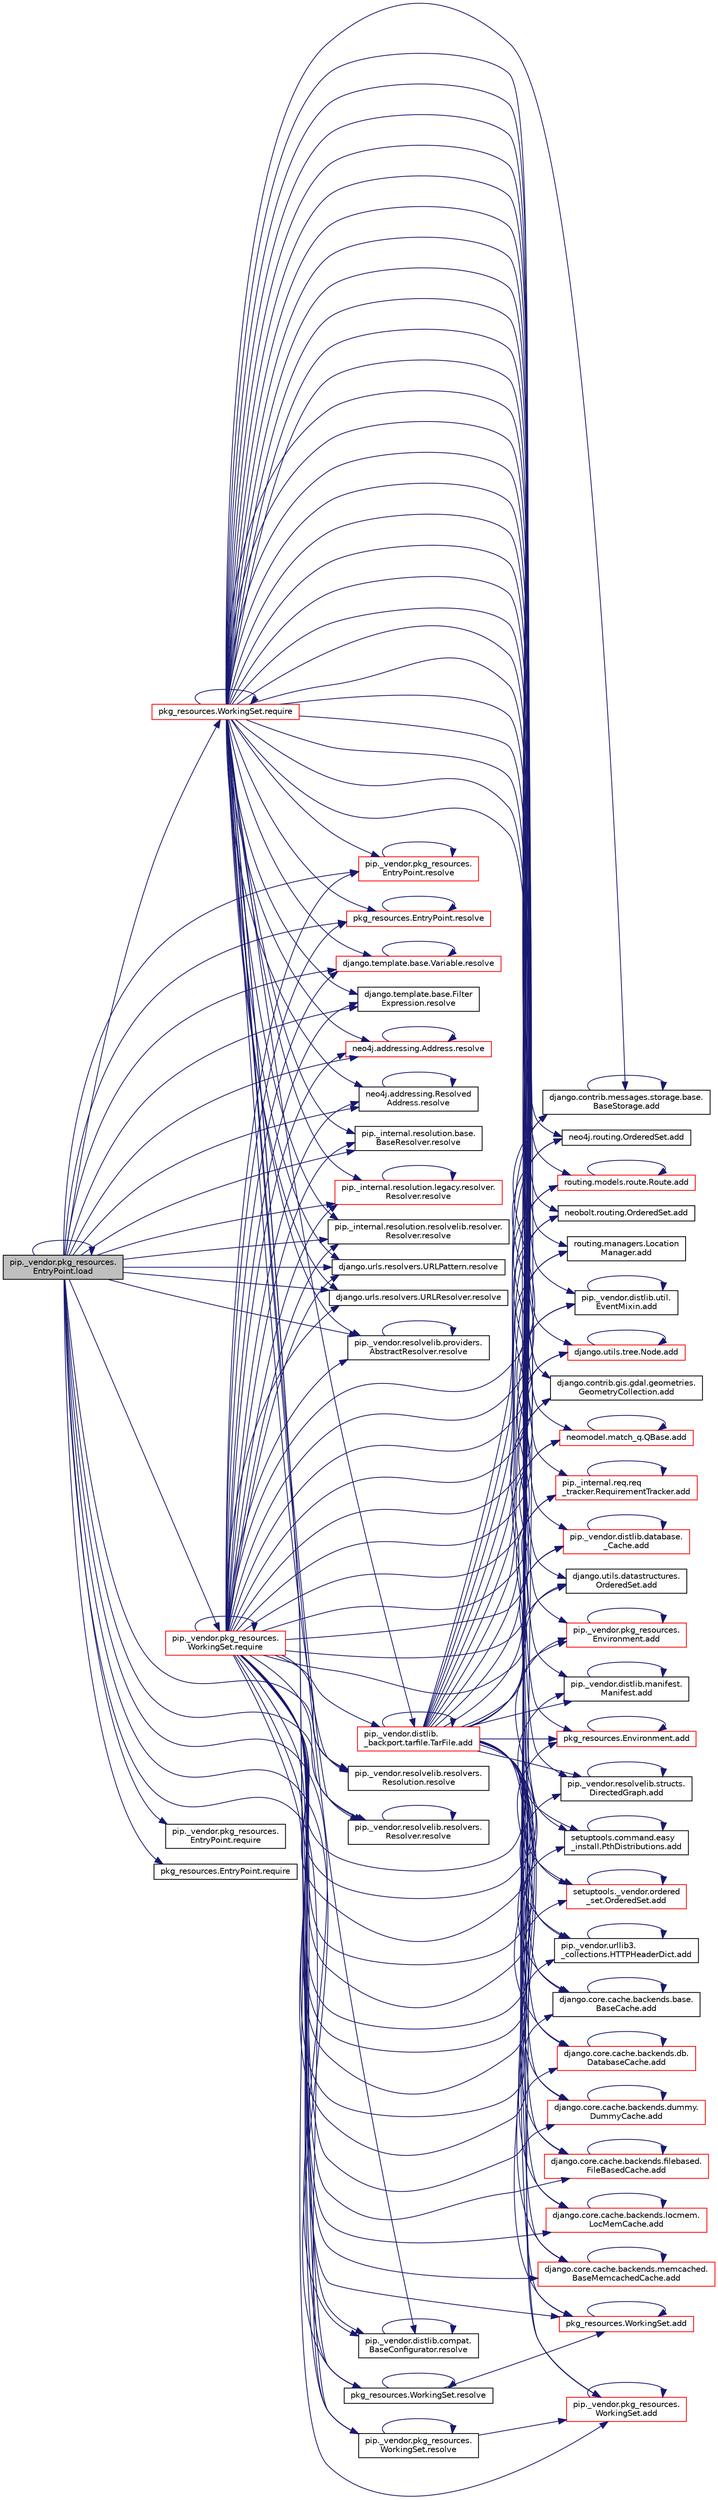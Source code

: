 digraph "pip._vendor.pkg_resources.EntryPoint.load"
{
 // LATEX_PDF_SIZE
  edge [fontname="Helvetica",fontsize="10",labelfontname="Helvetica",labelfontsize="10"];
  node [fontname="Helvetica",fontsize="10",shape=record];
  rankdir="LR";
  Node1 [label="pip._vendor.pkg_resources.\lEntryPoint.load",height=0.2,width=0.4,color="black", fillcolor="grey75", style="filled", fontcolor="black",tooltip=" "];
  Node1 -> Node1 [color="midnightblue",fontsize="10",style="solid",fontname="Helvetica"];
  Node1 -> Node2 [color="midnightblue",fontsize="10",style="solid",fontname="Helvetica"];
  Node2 [label="pip._vendor.pkg_resources.\lWorkingSet.require",height=0.2,width=0.4,color="red", fillcolor="white", style="filled",URL="$da/d4f/classpip_1_1__vendor_1_1pkg__resources_1_1_working_set.html#a3e06498f30579d47e25fffe036206a80",tooltip=" "];
  Node2 -> Node3 [color="midnightblue",fontsize="10",style="solid",fontname="Helvetica"];
  Node3 [label="routing.managers.Location\lManager.add",height=0.2,width=0.4,color="black", fillcolor="white", style="filled",URL="$d4/d05/classrouting_1_1managers_1_1_location_manager.html#a0e379ba61e042a6233a6a213622126f8",tooltip=" "];
  Node2 -> Node4 [color="midnightblue",fontsize="10",style="solid",fontname="Helvetica"];
  Node4 [label="django.utils.tree.Node.add",height=0.2,width=0.4,color="red", fillcolor="white", style="filled",URL="$d3/d76/classdjango_1_1utils_1_1tree_1_1_node.html#ae1010ad26ddf8dc21be829eacb2914c6",tooltip=" "];
  Node4 -> Node4 [color="midnightblue",fontsize="10",style="solid",fontname="Helvetica"];
  Node2 -> Node7 [color="midnightblue",fontsize="10",style="solid",fontname="Helvetica"];
  Node7 [label="neomodel.match_q.QBase.add",height=0.2,width=0.4,color="red", fillcolor="white", style="filled",URL="$de/dc8/classneomodel_1_1match__q_1_1_q_base.html#ad73a352adfb8d3f824a02307054b89e6",tooltip=" "];
  Node7 -> Node7 [color="midnightblue",fontsize="10",style="solid",fontname="Helvetica"];
  Node2 -> Node8 [color="midnightblue",fontsize="10",style="solid",fontname="Helvetica"];
  Node8 [label="pip._vendor.distlib.database.\l_Cache.add",height=0.2,width=0.4,color="red", fillcolor="white", style="filled",URL="$d8/dcd/classpip_1_1__vendor_1_1distlib_1_1database_1_1___cache.html#a98296c2e1af8395fc035df3fdfc400fc",tooltip=" "];
  Node8 -> Node8 [color="midnightblue",fontsize="10",style="solid",fontname="Helvetica"];
  Node2 -> Node115 [color="midnightblue",fontsize="10",style="solid",fontname="Helvetica"];
  Node115 [label="pip._vendor.pkg_resources.\lEnvironment.add",height=0.2,width=0.4,color="red", fillcolor="white", style="filled",URL="$de/d79/classpip_1_1__vendor_1_1pkg__resources_1_1_environment.html#a81284f46d9fa7b21a5f9a4e710fe80cf",tooltip=" "];
  Node115 -> Node115 [color="midnightblue",fontsize="10",style="solid",fontname="Helvetica"];
  Node2 -> Node121 [color="midnightblue",fontsize="10",style="solid",fontname="Helvetica"];
  Node121 [label="pkg_resources.Environment.add",height=0.2,width=0.4,color="red", fillcolor="white", style="filled",URL="$dd/d81/classpkg__resources_1_1_environment.html#a0ba8999abdb4cbc7a1965766560197fc",tooltip=" "];
  Node121 -> Node121 [color="midnightblue",fontsize="10",style="solid",fontname="Helvetica"];
  Node2 -> Node122 [color="midnightblue",fontsize="10",style="solid",fontname="Helvetica"];
  Node122 [label="setuptools.command.easy\l_install.PthDistributions.add",height=0.2,width=0.4,color="black", fillcolor="white", style="filled",URL="$d2/d49/classsetuptools_1_1command_1_1easy__install_1_1_pth_distributions.html#a9225a5df3c1a4af13a45aa4d92e83cbf",tooltip=" "];
  Node122 -> Node122 [color="midnightblue",fontsize="10",style="solid",fontname="Helvetica"];
  Node2 -> Node123 [color="midnightblue",fontsize="10",style="solid",fontname="Helvetica"];
  Node123 [label="pip._vendor.pkg_resources.\lWorkingSet.add",height=0.2,width=0.4,color="red", fillcolor="white", style="filled",URL="$da/d4f/classpip_1_1__vendor_1_1pkg__resources_1_1_working_set.html#a721315d2a4a0a3ead71bf8d1b83261ce",tooltip=" "];
  Node123 -> Node123 [color="midnightblue",fontsize="10",style="solid",fontname="Helvetica"];
  Node2 -> Node126 [color="midnightblue",fontsize="10",style="solid",fontname="Helvetica"];
  Node126 [label="pkg_resources.WorkingSet.add",height=0.2,width=0.4,color="red", fillcolor="white", style="filled",URL="$d5/d96/classpkg__resources_1_1_working_set.html#ab12bd19b39a01d6013544ab543401a16",tooltip=" "];
  Node126 -> Node126 [color="midnightblue",fontsize="10",style="solid",fontname="Helvetica"];
  Node2 -> Node127 [color="midnightblue",fontsize="10",style="solid",fontname="Helvetica"];
  Node127 [label="neo4j.routing.OrderedSet.add",height=0.2,width=0.4,color="black", fillcolor="white", style="filled",URL="$da/d21/classneo4j_1_1routing_1_1_ordered_set.html#afe936373bcfa8bfbc9393f93c2412ec3",tooltip=" "];
  Node2 -> Node128 [color="midnightblue",fontsize="10",style="solid",fontname="Helvetica"];
  Node128 [label="neobolt.routing.OrderedSet.add",height=0.2,width=0.4,color="black", fillcolor="white", style="filled",URL="$de/d18/classneobolt_1_1routing_1_1_ordered_set.html#aab9d20be2357ea7f0a95de4b0e0ee03f",tooltip=" "];
  Node2 -> Node129 [color="midnightblue",fontsize="10",style="solid",fontname="Helvetica"];
  Node129 [label="pip._vendor.distlib.util.\lEventMixin.add",height=0.2,width=0.4,color="black", fillcolor="white", style="filled",URL="$d8/d44/classpip_1_1__vendor_1_1distlib_1_1util_1_1_event_mixin.html#a59395574411aaf4383687b2d5b0b9acd",tooltip=" "];
  Node129 -> Node129 [color="midnightblue",fontsize="10",style="solid",fontname="Helvetica"];
  Node2 -> Node130 [color="midnightblue",fontsize="10",style="solid",fontname="Helvetica"];
  Node130 [label="django.contrib.gis.gdal.geometries.\lGeometryCollection.add",height=0.2,width=0.4,color="black", fillcolor="white", style="filled",URL="$d3/d4a/classdjango_1_1contrib_1_1gis_1_1gdal_1_1geometries_1_1_geometry_collection.html#a91315ad82c5f1b0bbbeff54452af8fc0",tooltip=" "];
  Node2 -> Node131 [color="midnightblue",fontsize="10",style="solid",fontname="Helvetica"];
  Node131 [label="pip._internal.req.req\l_tracker.RequirementTracker.add",height=0.2,width=0.4,color="red", fillcolor="white", style="filled",URL="$da/d8b/classpip_1_1__internal_1_1req_1_1req__tracker_1_1_requirement_tracker.html#a4df47a583509cf0796bfdb2f9f7eac50",tooltip=" "];
  Node131 -> Node131 [color="midnightblue",fontsize="10",style="solid",fontname="Helvetica"];
  Node2 -> Node133 [color="midnightblue",fontsize="10",style="solid",fontname="Helvetica"];
  Node133 [label="django.utils.datastructures.\lOrderedSet.add",height=0.2,width=0.4,color="black", fillcolor="white", style="filled",URL="$df/d5d/classdjango_1_1utils_1_1datastructures_1_1_ordered_set.html#a3ad74fccaf1a0e2c616fba79fa20151a",tooltip=" "];
  Node2 -> Node134 [color="midnightblue",fontsize="10",style="solid",fontname="Helvetica"];
  Node134 [label="pip._vendor.distlib.manifest.\lManifest.add",height=0.2,width=0.4,color="black", fillcolor="white", style="filled",URL="$d2/d05/classpip_1_1__vendor_1_1distlib_1_1manifest_1_1_manifest.html#adb54bd095e16a9e59e0e674bd4808dad",tooltip=" "];
  Node134 -> Node134 [color="midnightblue",fontsize="10",style="solid",fontname="Helvetica"];
  Node2 -> Node135 [color="midnightblue",fontsize="10",style="solid",fontname="Helvetica"];
  Node135 [label="pip._vendor.resolvelib.structs.\lDirectedGraph.add",height=0.2,width=0.4,color="black", fillcolor="white", style="filled",URL="$df/de0/classpip_1_1__vendor_1_1resolvelib_1_1structs_1_1_directed_graph.html#a265181f1e6893b0836a8f01b10ac3a62",tooltip=" "];
  Node135 -> Node135 [color="midnightblue",fontsize="10",style="solid",fontname="Helvetica"];
  Node2 -> Node136 [color="midnightblue",fontsize="10",style="solid",fontname="Helvetica"];
  Node136 [label="setuptools._vendor.ordered\l_set.OrderedSet.add",height=0.2,width=0.4,color="red", fillcolor="white", style="filled",URL="$d0/d40/classsetuptools_1_1__vendor_1_1ordered__set_1_1_ordered_set.html#af53bf94a4162a3a93f25d7ccbe8bb7a2",tooltip=" "];
  Node136 -> Node136 [color="midnightblue",fontsize="10",style="solid",fontname="Helvetica"];
  Node2 -> Node476 [color="midnightblue",fontsize="10",style="solid",fontname="Helvetica"];
  Node476 [label="pip._vendor.urllib3.\l_collections.HTTPHeaderDict.add",height=0.2,width=0.4,color="black", fillcolor="white", style="filled",URL="$d8/dc7/classpip_1_1__vendor_1_1urllib3_1_1__collections_1_1_h_t_t_p_header_dict.html#a935f3bc67583fcae60019eb5faa0bcb1",tooltip=" "];
  Node476 -> Node476 [color="midnightblue",fontsize="10",style="solid",fontname="Helvetica"];
  Node2 -> Node477 [color="midnightblue",fontsize="10",style="solid",fontname="Helvetica"];
  Node477 [label="django.core.cache.backends.base.\lBaseCache.add",height=0.2,width=0.4,color="black", fillcolor="white", style="filled",URL="$d0/d87/classdjango_1_1core_1_1cache_1_1backends_1_1base_1_1_base_cache.html#a679d245e061f2a0d85d12504c857b935",tooltip=" "];
  Node477 -> Node477 [color="midnightblue",fontsize="10",style="solid",fontname="Helvetica"];
  Node2 -> Node478 [color="midnightblue",fontsize="10",style="solid",fontname="Helvetica"];
  Node478 [label="django.core.cache.backends.db.\lDatabaseCache.add",height=0.2,width=0.4,color="red", fillcolor="white", style="filled",URL="$d7/dcb/classdjango_1_1core_1_1cache_1_1backends_1_1db_1_1_database_cache.html#ae245db38b54f728e450264e5701c6b52",tooltip=" "];
  Node478 -> Node478 [color="midnightblue",fontsize="10",style="solid",fontname="Helvetica"];
  Node2 -> Node479 [color="midnightblue",fontsize="10",style="solid",fontname="Helvetica"];
  Node479 [label="django.core.cache.backends.dummy.\lDummyCache.add",height=0.2,width=0.4,color="red", fillcolor="white", style="filled",URL="$d6/db9/classdjango_1_1core_1_1cache_1_1backends_1_1dummy_1_1_dummy_cache.html#a01b7633a8c2530f33d4bb79fed4425dd",tooltip=" "];
  Node479 -> Node479 [color="midnightblue",fontsize="10",style="solid",fontname="Helvetica"];
  Node2 -> Node480 [color="midnightblue",fontsize="10",style="solid",fontname="Helvetica"];
  Node480 [label="django.core.cache.backends.filebased.\lFileBasedCache.add",height=0.2,width=0.4,color="red", fillcolor="white", style="filled",URL="$df/d01/classdjango_1_1core_1_1cache_1_1backends_1_1filebased_1_1_file_based_cache.html#a7f0e943dd6ee88a23c32829de3cc0325",tooltip=" "];
  Node480 -> Node480 [color="midnightblue",fontsize="10",style="solid",fontname="Helvetica"];
  Node2 -> Node2791 [color="midnightblue",fontsize="10",style="solid",fontname="Helvetica"];
  Node2791 [label="django.core.cache.backends.locmem.\lLocMemCache.add",height=0.2,width=0.4,color="red", fillcolor="white", style="filled",URL="$de/d7d/classdjango_1_1core_1_1cache_1_1backends_1_1locmem_1_1_loc_mem_cache.html#ab05195df25c098785f41338732f157ec",tooltip=" "];
  Node2791 -> Node2791 [color="midnightblue",fontsize="10",style="solid",fontname="Helvetica"];
  Node2 -> Node2792 [color="midnightblue",fontsize="10",style="solid",fontname="Helvetica"];
  Node2792 [label="django.core.cache.backends.memcached.\lBaseMemcachedCache.add",height=0.2,width=0.4,color="red", fillcolor="white", style="filled",URL="$d3/d36/classdjango_1_1core_1_1cache_1_1backends_1_1memcached_1_1_base_memcached_cache.html#a90346e1cd24f09ee4cb5e97be36a2419",tooltip=" "];
  Node2792 -> Node2792 [color="midnightblue",fontsize="10",style="solid",fontname="Helvetica"];
  Node2 -> Node2793 [color="midnightblue",fontsize="10",style="solid",fontname="Helvetica"];
  Node2793 [label="django.contrib.messages.storage.base.\lBaseStorage.add",height=0.2,width=0.4,color="black", fillcolor="white", style="filled",URL="$dc/dc3/classdjango_1_1contrib_1_1messages_1_1storage_1_1base_1_1_base_storage.html#aa2e55d80cb65abddd84d34025f2cb417",tooltip=" "];
  Node2793 -> Node2793 [color="midnightblue",fontsize="10",style="solid",fontname="Helvetica"];
  Node2 -> Node2794 [color="midnightblue",fontsize="10",style="solid",fontname="Helvetica"];
  Node2794 [label="routing.models.route.Route.add",height=0.2,width=0.4,color="red", fillcolor="white", style="filled",URL="$db/dfb/classrouting_1_1models_1_1route_1_1_route.html#a97840f5aedec5f8e9b9695af213ed01c",tooltip=" "];
  Node2794 -> Node2794 [color="midnightblue",fontsize="10",style="solid",fontname="Helvetica"];
  Node2 -> Node2800 [color="midnightblue",fontsize="10",style="solid",fontname="Helvetica"];
  Node2800 [label="pip._vendor.distlib.\l_backport.tarfile.TarFile.add",height=0.2,width=0.4,color="red", fillcolor="white", style="filled",URL="$d7/d1d/classpip_1_1__vendor_1_1distlib_1_1__backport_1_1tarfile_1_1_tar_file.html#a79067a66314d66032cb43144c54355a2",tooltip=" "];
  Node2800 -> Node3 [color="midnightblue",fontsize="10",style="solid",fontname="Helvetica"];
  Node2800 -> Node4 [color="midnightblue",fontsize="10",style="solid",fontname="Helvetica"];
  Node2800 -> Node7 [color="midnightblue",fontsize="10",style="solid",fontname="Helvetica"];
  Node2800 -> Node8 [color="midnightblue",fontsize="10",style="solid",fontname="Helvetica"];
  Node2800 -> Node115 [color="midnightblue",fontsize="10",style="solid",fontname="Helvetica"];
  Node2800 -> Node121 [color="midnightblue",fontsize="10",style="solid",fontname="Helvetica"];
  Node2800 -> Node122 [color="midnightblue",fontsize="10",style="solid",fontname="Helvetica"];
  Node2800 -> Node123 [color="midnightblue",fontsize="10",style="solid",fontname="Helvetica"];
  Node2800 -> Node126 [color="midnightblue",fontsize="10",style="solid",fontname="Helvetica"];
  Node2800 -> Node127 [color="midnightblue",fontsize="10",style="solid",fontname="Helvetica"];
  Node2800 -> Node128 [color="midnightblue",fontsize="10",style="solid",fontname="Helvetica"];
  Node2800 -> Node129 [color="midnightblue",fontsize="10",style="solid",fontname="Helvetica"];
  Node2800 -> Node130 [color="midnightblue",fontsize="10",style="solid",fontname="Helvetica"];
  Node2800 -> Node131 [color="midnightblue",fontsize="10",style="solid",fontname="Helvetica"];
  Node2800 -> Node133 [color="midnightblue",fontsize="10",style="solid",fontname="Helvetica"];
  Node2800 -> Node134 [color="midnightblue",fontsize="10",style="solid",fontname="Helvetica"];
  Node2800 -> Node135 [color="midnightblue",fontsize="10",style="solid",fontname="Helvetica"];
  Node2800 -> Node136 [color="midnightblue",fontsize="10",style="solid",fontname="Helvetica"];
  Node2800 -> Node476 [color="midnightblue",fontsize="10",style="solid",fontname="Helvetica"];
  Node2800 -> Node477 [color="midnightblue",fontsize="10",style="solid",fontname="Helvetica"];
  Node2800 -> Node478 [color="midnightblue",fontsize="10",style="solid",fontname="Helvetica"];
  Node2800 -> Node479 [color="midnightblue",fontsize="10",style="solid",fontname="Helvetica"];
  Node2800 -> Node480 [color="midnightblue",fontsize="10",style="solid",fontname="Helvetica"];
  Node2800 -> Node2791 [color="midnightblue",fontsize="10",style="solid",fontname="Helvetica"];
  Node2800 -> Node2792 [color="midnightblue",fontsize="10",style="solid",fontname="Helvetica"];
  Node2800 -> Node2793 [color="midnightblue",fontsize="10",style="solid",fontname="Helvetica"];
  Node2800 -> Node2794 [color="midnightblue",fontsize="10",style="solid",fontname="Helvetica"];
  Node2800 -> Node2800 [color="midnightblue",fontsize="10",style="solid",fontname="Helvetica"];
  Node2 -> Node2 [color="midnightblue",fontsize="10",style="solid",fontname="Helvetica"];
  Node2 -> Node5533 [color="midnightblue",fontsize="10",style="solid",fontname="Helvetica"];
  Node5533 [label="pip._vendor.pkg_resources.\lEntryPoint.resolve",height=0.2,width=0.4,color="red", fillcolor="white", style="filled",URL="$dc/d51/classpip_1_1__vendor_1_1pkg__resources_1_1_entry_point.html#a2d3a69e49b7173249cc45c746af895d9",tooltip=" "];
  Node5533 -> Node5533 [color="midnightblue",fontsize="10",style="solid",fontname="Helvetica"];
  Node2 -> Node5534 [color="midnightblue",fontsize="10",style="solid",fontname="Helvetica"];
  Node5534 [label="pkg_resources.EntryPoint.resolve",height=0.2,width=0.4,color="red", fillcolor="white", style="filled",URL="$de/dfa/classpkg__resources_1_1_entry_point.html#a8c0fa0efa7012aab6b5711f0932bac9a",tooltip=" "];
  Node5534 -> Node5534 [color="midnightblue",fontsize="10",style="solid",fontname="Helvetica"];
  Node2 -> Node5535 [color="midnightblue",fontsize="10",style="solid",fontname="Helvetica"];
  Node5535 [label="django.template.base.Variable.resolve",height=0.2,width=0.4,color="red", fillcolor="white", style="filled",URL="$d8/dfe/classdjango_1_1template_1_1base_1_1_variable.html#a8cea146385045c54636dda614f6803ed",tooltip=" "];
  Node5535 -> Node5535 [color="midnightblue",fontsize="10",style="solid",fontname="Helvetica"];
  Node2 -> Node5539 [color="midnightblue",fontsize="10",style="solid",fontname="Helvetica"];
  Node5539 [label="django.template.base.Filter\lExpression.resolve",height=0.2,width=0.4,color="black", fillcolor="white", style="filled",URL="$d8/dcb/classdjango_1_1template_1_1base_1_1_filter_expression.html#a6684c886d90853c739bad98e6a771771",tooltip=" "];
  Node2 -> Node5540 [color="midnightblue",fontsize="10",style="solid",fontname="Helvetica"];
  Node5540 [label="neo4j.addressing.Address.resolve",height=0.2,width=0.4,color="red", fillcolor="white", style="filled",URL="$dd/da4/classneo4j_1_1addressing_1_1_address.html#a993a899ac3d7360cac742bfadc278902",tooltip=" "];
  Node5540 -> Node5540 [color="midnightblue",fontsize="10",style="solid",fontname="Helvetica"];
  Node2 -> Node5542 [color="midnightblue",fontsize="10",style="solid",fontname="Helvetica"];
  Node5542 [label="neo4j.addressing.Resolved\lAddress.resolve",height=0.2,width=0.4,color="black", fillcolor="white", style="filled",URL="$db/ddf/classneo4j_1_1addressing_1_1_resolved_address.html#a7468b0fdf98fb09bbfc83a696be3ff90",tooltip=" "];
  Node5542 -> Node5542 [color="midnightblue",fontsize="10",style="solid",fontname="Helvetica"];
  Node2 -> Node5543 [color="midnightblue",fontsize="10",style="solid",fontname="Helvetica"];
  Node5543 [label="pip._internal.resolution.base.\lBaseResolver.resolve",height=0.2,width=0.4,color="black", fillcolor="white", style="filled",URL="$da/d7d/classpip_1_1__internal_1_1resolution_1_1base_1_1_base_resolver.html#a6543e273c7e6dca0ae95a5c3f3792d64",tooltip=" "];
  Node2 -> Node5544 [color="midnightblue",fontsize="10",style="solid",fontname="Helvetica"];
  Node5544 [label="pip._internal.resolution.legacy.resolver.\lResolver.resolve",height=0.2,width=0.4,color="red", fillcolor="white", style="filled",URL="$db/d5b/classpip_1_1__internal_1_1resolution_1_1legacy_1_1resolver_1_1_resolver.html#ab3d8e771687f08dc1861a9acdc60b9ee",tooltip=" "];
  Node5544 -> Node5544 [color="midnightblue",fontsize="10",style="solid",fontname="Helvetica"];
  Node2 -> Node5553 [color="midnightblue",fontsize="10",style="solid",fontname="Helvetica"];
  Node5553 [label="pip._internal.resolution.resolvelib.resolver.\lResolver.resolve",height=0.2,width=0.4,color="black", fillcolor="white", style="filled",URL="$dc/de9/classpip_1_1__internal_1_1resolution_1_1resolvelib_1_1resolver_1_1_resolver.html#adaeb803ba5f61621f03122bb37856c9a",tooltip=" "];
  Node2 -> Node5554 [color="midnightblue",fontsize="10",style="solid",fontname="Helvetica"];
  Node5554 [label="django.urls.resolvers.URLPattern.resolve",height=0.2,width=0.4,color="black", fillcolor="white", style="filled",URL="$d2/de6/classdjango_1_1urls_1_1resolvers_1_1_u_r_l_pattern.html#a196bb77e3e3c760c59d06976a0b9d268",tooltip=" "];
  Node2 -> Node5555 [color="midnightblue",fontsize="10",style="solid",fontname="Helvetica"];
  Node5555 [label="django.urls.resolvers.URLResolver.resolve",height=0.2,width=0.4,color="black", fillcolor="white", style="filled",URL="$de/d00/classdjango_1_1urls_1_1resolvers_1_1_u_r_l_resolver.html#ac5483e09475f4b86cbfc5f894e8fb1aa",tooltip=" "];
  Node2 -> Node5556 [color="midnightblue",fontsize="10",style="solid",fontname="Helvetica"];
  Node5556 [label="pip._vendor.resolvelib.providers.\lAbstractResolver.resolve",height=0.2,width=0.4,color="black", fillcolor="white", style="filled",URL="$d9/dda/classpip_1_1__vendor_1_1resolvelib_1_1providers_1_1_abstract_resolver.html#a33b17aaf694bd20f7081eb67bfc62720",tooltip=" "];
  Node5556 -> Node5556 [color="midnightblue",fontsize="10",style="solid",fontname="Helvetica"];
  Node2 -> Node5557 [color="midnightblue",fontsize="10",style="solid",fontname="Helvetica"];
  Node5557 [label="pip._vendor.pkg_resources.\lWorkingSet.resolve",height=0.2,width=0.4,color="black", fillcolor="white", style="filled",URL="$da/d4f/classpip_1_1__vendor_1_1pkg__resources_1_1_working_set.html#a3ec2a2ca189616895b93a5a7820d0e94",tooltip=" "];
  Node5557 -> Node123 [color="midnightblue",fontsize="10",style="solid",fontname="Helvetica"];
  Node5557 -> Node5557 [color="midnightblue",fontsize="10",style="solid",fontname="Helvetica"];
  Node2 -> Node5558 [color="midnightblue",fontsize="10",style="solid",fontname="Helvetica"];
  Node5558 [label="pkg_resources.WorkingSet.resolve",height=0.2,width=0.4,color="black", fillcolor="white", style="filled",URL="$d5/d96/classpkg__resources_1_1_working_set.html#a38c13850cc73d319b4bcf47592132941",tooltip=" "];
  Node5558 -> Node126 [color="midnightblue",fontsize="10",style="solid",fontname="Helvetica"];
  Node5558 -> Node5558 [color="midnightblue",fontsize="10",style="solid",fontname="Helvetica"];
  Node2 -> Node5559 [color="midnightblue",fontsize="10",style="solid",fontname="Helvetica"];
  Node5559 [label="pip._vendor.resolvelib.resolvers.\lResolution.resolve",height=0.2,width=0.4,color="black", fillcolor="white", style="filled",URL="$da/d77/classpip_1_1__vendor_1_1resolvelib_1_1resolvers_1_1_resolution.html#ab753d46c8fb1eaa2909f12ef51d67b0f",tooltip=" "];
  Node2 -> Node5560 [color="midnightblue",fontsize="10",style="solid",fontname="Helvetica"];
  Node5560 [label="pip._vendor.resolvelib.resolvers.\lResolver.resolve",height=0.2,width=0.4,color="black", fillcolor="white", style="filled",URL="$df/d62/classpip_1_1__vendor_1_1resolvelib_1_1resolvers_1_1_resolver.html#ac3d279df685a65982b3d6bf3ace896da",tooltip=" "];
  Node5560 -> Node5560 [color="midnightblue",fontsize="10",style="solid",fontname="Helvetica"];
  Node2 -> Node5561 [color="midnightblue",fontsize="10",style="solid",fontname="Helvetica"];
  Node5561 [label="pip._vendor.distlib.compat.\lBaseConfigurator.resolve",height=0.2,width=0.4,color="black", fillcolor="white", style="filled",URL="$dc/d1f/classpip_1_1__vendor_1_1distlib_1_1compat_1_1_base_configurator.html#a7ac14d003fbddaa51c132a99ea9ea309",tooltip=" "];
  Node5561 -> Node5561 [color="midnightblue",fontsize="10",style="solid",fontname="Helvetica"];
  Node1 -> Node5562 [color="midnightblue",fontsize="10",style="solid",fontname="Helvetica"];
  Node5562 [label="pkg_resources.WorkingSet.require",height=0.2,width=0.4,color="red", fillcolor="white", style="filled",URL="$d5/d96/classpkg__resources_1_1_working_set.html#a335262cb577b8fa37a8fa92cff024cf9",tooltip=" "];
  Node5562 -> Node3 [color="midnightblue",fontsize="10",style="solid",fontname="Helvetica"];
  Node5562 -> Node4 [color="midnightblue",fontsize="10",style="solid",fontname="Helvetica"];
  Node5562 -> Node7 [color="midnightblue",fontsize="10",style="solid",fontname="Helvetica"];
  Node5562 -> Node8 [color="midnightblue",fontsize="10",style="solid",fontname="Helvetica"];
  Node5562 -> Node115 [color="midnightblue",fontsize="10",style="solid",fontname="Helvetica"];
  Node5562 -> Node121 [color="midnightblue",fontsize="10",style="solid",fontname="Helvetica"];
  Node5562 -> Node122 [color="midnightblue",fontsize="10",style="solid",fontname="Helvetica"];
  Node5562 -> Node123 [color="midnightblue",fontsize="10",style="solid",fontname="Helvetica"];
  Node5562 -> Node126 [color="midnightblue",fontsize="10",style="solid",fontname="Helvetica"];
  Node5562 -> Node127 [color="midnightblue",fontsize="10",style="solid",fontname="Helvetica"];
  Node5562 -> Node128 [color="midnightblue",fontsize="10",style="solid",fontname="Helvetica"];
  Node5562 -> Node129 [color="midnightblue",fontsize="10",style="solid",fontname="Helvetica"];
  Node5562 -> Node130 [color="midnightblue",fontsize="10",style="solid",fontname="Helvetica"];
  Node5562 -> Node131 [color="midnightblue",fontsize="10",style="solid",fontname="Helvetica"];
  Node5562 -> Node133 [color="midnightblue",fontsize="10",style="solid",fontname="Helvetica"];
  Node5562 -> Node134 [color="midnightblue",fontsize="10",style="solid",fontname="Helvetica"];
  Node5562 -> Node135 [color="midnightblue",fontsize="10",style="solid",fontname="Helvetica"];
  Node5562 -> Node136 [color="midnightblue",fontsize="10",style="solid",fontname="Helvetica"];
  Node5562 -> Node476 [color="midnightblue",fontsize="10",style="solid",fontname="Helvetica"];
  Node5562 -> Node477 [color="midnightblue",fontsize="10",style="solid",fontname="Helvetica"];
  Node5562 -> Node478 [color="midnightblue",fontsize="10",style="solid",fontname="Helvetica"];
  Node5562 -> Node479 [color="midnightblue",fontsize="10",style="solid",fontname="Helvetica"];
  Node5562 -> Node480 [color="midnightblue",fontsize="10",style="solid",fontname="Helvetica"];
  Node5562 -> Node2791 [color="midnightblue",fontsize="10",style="solid",fontname="Helvetica"];
  Node5562 -> Node2792 [color="midnightblue",fontsize="10",style="solid",fontname="Helvetica"];
  Node5562 -> Node2793 [color="midnightblue",fontsize="10",style="solid",fontname="Helvetica"];
  Node5562 -> Node2794 [color="midnightblue",fontsize="10",style="solid",fontname="Helvetica"];
  Node5562 -> Node2800 [color="midnightblue",fontsize="10",style="solid",fontname="Helvetica"];
  Node5562 -> Node5562 [color="midnightblue",fontsize="10",style="solid",fontname="Helvetica"];
  Node5562 -> Node5533 [color="midnightblue",fontsize="10",style="solid",fontname="Helvetica"];
  Node5562 -> Node5534 [color="midnightblue",fontsize="10",style="solid",fontname="Helvetica"];
  Node5562 -> Node5535 [color="midnightblue",fontsize="10",style="solid",fontname="Helvetica"];
  Node5562 -> Node5539 [color="midnightblue",fontsize="10",style="solid",fontname="Helvetica"];
  Node5562 -> Node5540 [color="midnightblue",fontsize="10",style="solid",fontname="Helvetica"];
  Node5562 -> Node5542 [color="midnightblue",fontsize="10",style="solid",fontname="Helvetica"];
  Node5562 -> Node5543 [color="midnightblue",fontsize="10",style="solid",fontname="Helvetica"];
  Node5562 -> Node5544 [color="midnightblue",fontsize="10",style="solid",fontname="Helvetica"];
  Node5562 -> Node5553 [color="midnightblue",fontsize="10",style="solid",fontname="Helvetica"];
  Node5562 -> Node5554 [color="midnightblue",fontsize="10",style="solid",fontname="Helvetica"];
  Node5562 -> Node5555 [color="midnightblue",fontsize="10",style="solid",fontname="Helvetica"];
  Node5562 -> Node5556 [color="midnightblue",fontsize="10",style="solid",fontname="Helvetica"];
  Node5562 -> Node5557 [color="midnightblue",fontsize="10",style="solid",fontname="Helvetica"];
  Node5562 -> Node5558 [color="midnightblue",fontsize="10",style="solid",fontname="Helvetica"];
  Node5562 -> Node5559 [color="midnightblue",fontsize="10",style="solid",fontname="Helvetica"];
  Node5562 -> Node5560 [color="midnightblue",fontsize="10",style="solid",fontname="Helvetica"];
  Node5562 -> Node5561 [color="midnightblue",fontsize="10",style="solid",fontname="Helvetica"];
  Node1 -> Node5563 [color="midnightblue",fontsize="10",style="solid",fontname="Helvetica"];
  Node5563 [label="pip._vendor.pkg_resources.\lEntryPoint.require",height=0.2,width=0.4,color="black", fillcolor="white", style="filled",URL="$dc/d51/classpip_1_1__vendor_1_1pkg__resources_1_1_entry_point.html#af0ed84af1bbc41216a78c9108171a678",tooltip=" "];
  Node1 -> Node5564 [color="midnightblue",fontsize="10",style="solid",fontname="Helvetica"];
  Node5564 [label="pkg_resources.EntryPoint.require",height=0.2,width=0.4,color="black", fillcolor="white", style="filled",URL="$de/dfa/classpkg__resources_1_1_entry_point.html#a49ea4be9e415eb29e8d256e90097a665",tooltip=" "];
  Node1 -> Node5533 [color="midnightblue",fontsize="10",style="solid",fontname="Helvetica"];
  Node1 -> Node5534 [color="midnightblue",fontsize="10",style="solid",fontname="Helvetica"];
  Node1 -> Node5535 [color="midnightblue",fontsize="10",style="solid",fontname="Helvetica"];
  Node1 -> Node5539 [color="midnightblue",fontsize="10",style="solid",fontname="Helvetica"];
  Node1 -> Node5540 [color="midnightblue",fontsize="10",style="solid",fontname="Helvetica"];
  Node1 -> Node5542 [color="midnightblue",fontsize="10",style="solid",fontname="Helvetica"];
  Node1 -> Node5543 [color="midnightblue",fontsize="10",style="solid",fontname="Helvetica"];
  Node1 -> Node5544 [color="midnightblue",fontsize="10",style="solid",fontname="Helvetica"];
  Node1 -> Node5553 [color="midnightblue",fontsize="10",style="solid",fontname="Helvetica"];
  Node1 -> Node5554 [color="midnightblue",fontsize="10",style="solid",fontname="Helvetica"];
  Node1 -> Node5555 [color="midnightblue",fontsize="10",style="solid",fontname="Helvetica"];
  Node1 -> Node5556 [color="midnightblue",fontsize="10",style="solid",fontname="Helvetica"];
  Node1 -> Node5557 [color="midnightblue",fontsize="10",style="solid",fontname="Helvetica"];
  Node1 -> Node5558 [color="midnightblue",fontsize="10",style="solid",fontname="Helvetica"];
  Node1 -> Node5559 [color="midnightblue",fontsize="10",style="solid",fontname="Helvetica"];
  Node1 -> Node5560 [color="midnightblue",fontsize="10",style="solid",fontname="Helvetica"];
  Node1 -> Node5561 [color="midnightblue",fontsize="10",style="solid",fontname="Helvetica"];
}
